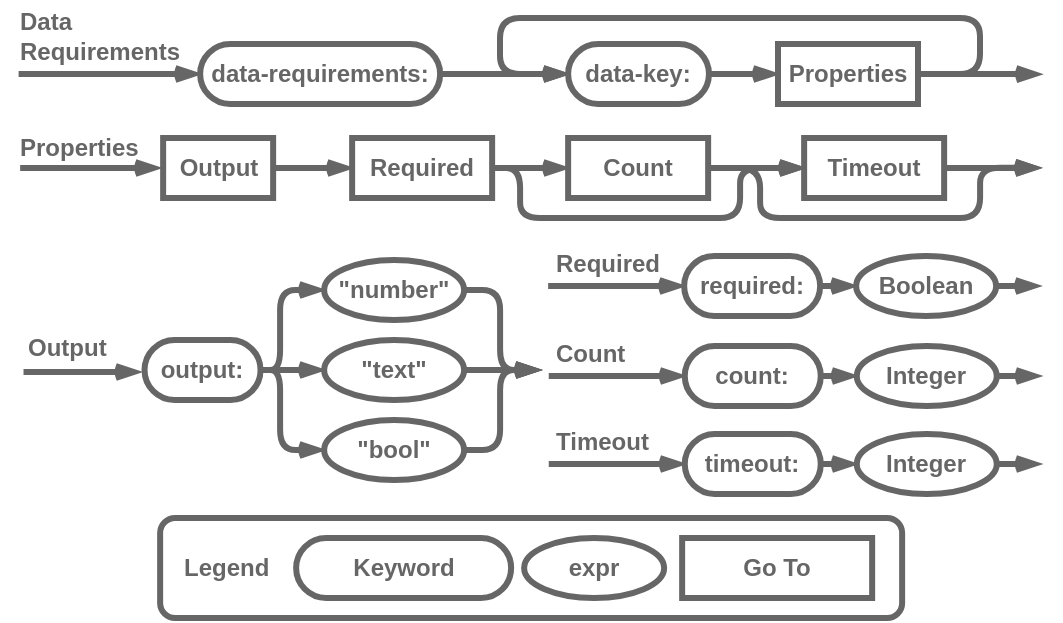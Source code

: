 <mxfile version="21.6.5" type="device">
  <diagram name="Page-1" id="lv2RBA-2qfxnkMvO_x3A">
    <mxGraphModel dx="-20" dy="507" grid="1" gridSize="10" guides="1" tooltips="1" connect="1" arrows="1" fold="1" page="1" pageScale="1" pageWidth="850" pageHeight="1100" math="0" shadow="0">
      <root>
        <mxCell id="0" />
        <mxCell id="1" parent="0" />
        <mxCell id="4REqOIB7tcGAyymllORO-195" value="" style="group" parent="1" vertex="1" connectable="0">
          <mxGeometry x="1019.0" y="714" width="512.51" height="306" as="geometry" />
        </mxCell>
        <mxCell id="4REqOIB7tcGAyymllORO-157" value="" style="group" parent="4REqOIB7tcGAyymllORO-195" vertex="1" connectable="0">
          <mxGeometry x="72.07" y="256" width="371" height="50" as="geometry" />
        </mxCell>
        <mxCell id="4REqOIB7tcGAyymllORO-158" value="&lt;b style=&quot;border-color: var(--border-color); color: rgb(51, 51, 51); font-family: Helvetica; text-align: center;&quot;&gt;&lt;font style=&quot;border-color: var(--border-color);&quot; color=&quot;#666666&quot;&gt;&amp;nbsp; &amp;nbsp;Legend&lt;/font&gt;&lt;/b&gt;" style="text;html=1;align=left;verticalAlign=middle;whiteSpace=wrap;rounded=1;fontFamily=Courier New;perimeterSpacing=6;shadow=0;fillColor=#ffffff;fontColor=#143642;strokeColor=#666666;labelBackgroundColor=none;container=0;strokeWidth=3;" parent="4REqOIB7tcGAyymllORO-157" vertex="1">
          <mxGeometry width="371" height="50" as="geometry" />
        </mxCell>
        <mxCell id="4REqOIB7tcGAyymllORO-159" value="&lt;b style=&quot;border-color: var(--border-color); color: rgb(51, 51, 51);&quot;&gt;&lt;font style=&quot;border-color: var(--border-color);&quot; color=&quot;#666666&quot;&gt;expr&lt;/font&gt;&lt;/b&gt;" style="ellipse;whiteSpace=wrap;html=1;rounded=1;labelBackgroundColor=none;strokeColor=#666666;fontFamily=Helvetica;fontSize=12;fontColor=default;fillColor=default;container=0;strokeWidth=3;" parent="4REqOIB7tcGAyymllORO-157" vertex="1">
          <mxGeometry x="182" y="10" width="70" height="30" as="geometry" />
        </mxCell>
        <mxCell id="4REqOIB7tcGAyymllORO-160" value="&lt;p&gt;&lt;b style=&quot;border-color: var(--border-color); color: rgb(51, 51, 51);&quot;&gt;&lt;font style=&quot;border-color: var(--border-color);&quot; color=&quot;#666666&quot;&gt;Keyword&lt;/font&gt;&lt;/b&gt;&lt;br&gt;&lt;/p&gt;" style="rounded=1;whiteSpace=wrap;html=1;arcSize=50;fontStyle=0;fillColor=#ffffff;strokeColor=#666666;labelBackgroundColor=none;fontColor=#143642;container=0;strokeWidth=3;" parent="4REqOIB7tcGAyymllORO-157" vertex="1">
          <mxGeometry x="67.996" y="10" width="107.5" height="30" as="geometry" />
        </mxCell>
        <mxCell id="4REqOIB7tcGAyymllORO-161" value="&lt;b style=&quot;border-color: var(--border-color); color: rgb(51, 51, 51);&quot;&gt;&lt;font style=&quot;border-color: var(--border-color);&quot; color=&quot;#666666&quot;&gt;Go To&lt;/font&gt;&lt;/b&gt;" style="rounded=1;whiteSpace=wrap;html=1;strokeColor=#666666;fontFamily=Helvetica;fontSize=12;fontColor=#143642;fillColor=#FFFFFF;arcSize=0;fontStyle=0;shadow=0;labelBackgroundColor=none;container=0;strokeWidth=3;" parent="4REqOIB7tcGAyymllORO-157" vertex="1">
          <mxGeometry x="261.005" y="10" width="95" height="30" as="geometry" />
        </mxCell>
        <mxCell id="4REqOIB7tcGAyymllORO-69" style="edgeStyle=orthogonalEdgeStyle;shape=connector;curved=0;rounded=0;orthogonalLoop=1;jettySize=auto;html=1;exitX=0;exitY=0.5;exitDx=0;exitDy=0;labelBackgroundColor=default;strokeColor=#666666;strokeWidth=3;align=center;verticalAlign=middle;fontFamily=Helvetica;fontSize=11;fontColor=default;endArrow=none;endFill=0;startArrow=openThin;startFill=0;" parent="4REqOIB7tcGAyymllORO-195" source="4REqOIB7tcGAyymllORO-70" edge="1">
          <mxGeometry relative="1" as="geometry">
            <mxPoint x="1.3" y="34" as="targetPoint" />
          </mxGeometry>
        </mxCell>
        <mxCell id="4REqOIB7tcGAyymllORO-70" value="&lt;font color=&quot;#666666&quot;&gt;&lt;b&gt;data-requirements:&lt;/b&gt;&lt;/font&gt;" style="rounded=1;whiteSpace=wrap;html=1;strokeColor=#666666;fontFamily=Helvetica;fontSize=12;fontColor=#143642;fillColor=#ffffff;arcSize=50;fontStyle=0;shadow=0;labelBackgroundColor=none;align=center;verticalAlign=middle;strokeWidth=3;container=0;" parent="4REqOIB7tcGAyymllORO-195" vertex="1">
          <mxGeometry x="92.07" y="19" width="120" height="30" as="geometry" />
        </mxCell>
        <mxCell id="4REqOIB7tcGAyymllORO-71" value="&lt;font size=&quot;1&quot; color=&quot;#666666&quot;&gt;&lt;b style=&quot;font-size: 12px;&quot;&gt;Data&lt;br&gt;Requirements&lt;br&gt;&lt;/b&gt;&lt;/font&gt;" style="text;html=1;strokeColor=none;fillColor=none;align=left;verticalAlign=middle;whiteSpace=wrap;rounded=0;fontSize=11;fontFamily=Helvetica;fontColor=#333333;container=0;" parent="4REqOIB7tcGAyymllORO-195" vertex="1">
          <mxGeometry width="60" height="30" as="geometry" />
        </mxCell>
        <mxCell id="4REqOIB7tcGAyymllORO-104" value="&lt;font color=&quot;#666666&quot;&gt;&lt;b&gt;data-key:&lt;/b&gt;&lt;/font&gt;" style="rounded=1;whiteSpace=wrap;html=1;strokeColor=#666666;fontFamily=Helvetica;fontSize=12;fontColor=#143642;fillColor=#ffffff;arcSize=50;fontStyle=0;shadow=0;labelBackgroundColor=none;align=center;verticalAlign=middle;strokeWidth=3;container=0;" parent="4REqOIB7tcGAyymllORO-195" vertex="1">
          <mxGeometry x="276.07" y="19" width="70.41" height="30" as="geometry" />
        </mxCell>
        <mxCell id="4REqOIB7tcGAyymllORO-112" style="edgeStyle=orthogonalEdgeStyle;shape=connector;curved=0;rounded=1;orthogonalLoop=1;jettySize=auto;html=1;entryX=0;entryY=0.5;entryDx=0;entryDy=0;labelBackgroundColor=default;strokeColor=#666666;strokeWidth=3;align=center;verticalAlign=middle;fontFamily=Helvetica;fontSize=11;fontColor=default;startArrow=none;startFill=0;endArrow=openThin;endFill=0;" parent="4REqOIB7tcGAyymllORO-195" source="4REqOIB7tcGAyymllORO-70" target="4REqOIB7tcGAyymllORO-104" edge="1">
          <mxGeometry relative="1" as="geometry" />
        </mxCell>
        <mxCell id="4REqOIB7tcGAyymllORO-105" value="&lt;b style=&quot;border-color: var(--border-color); color: rgb(51, 51, 51);&quot;&gt;&lt;font style=&quot;border-color: var(--border-color);&quot; color=&quot;#666666&quot;&gt;Output&lt;/font&gt;&lt;/b&gt;" style="rounded=1;whiteSpace=wrap;html=1;strokeColor=#666666;fontFamily=Helvetica;fontSize=12;fontColor=#143642;fillColor=#FFFFFF;arcSize=0;fontStyle=0;shadow=0;labelBackgroundColor=none;container=0;strokeWidth=3;" parent="4REqOIB7tcGAyymllORO-195" vertex="1">
          <mxGeometry x="73.57" y="66" width="55" height="30" as="geometry" />
        </mxCell>
        <mxCell id="4REqOIB7tcGAyymllORO-125" style="edgeStyle=orthogonalEdgeStyle;shape=connector;curved=0;rounded=1;orthogonalLoop=1;jettySize=auto;html=1;exitX=1;exitY=0.5;exitDx=0;exitDy=0;labelBackgroundColor=default;strokeColor=#666666;strokeWidth=3;align=center;verticalAlign=middle;fontFamily=Helvetica;fontSize=11;fontColor=default;startArrow=none;startFill=0;endArrow=openThin;endFill=0;" parent="4REqOIB7tcGAyymllORO-195" source="4REqOIB7tcGAyymllORO-106" edge="1">
          <mxGeometry relative="1" as="geometry">
            <mxPoint x="512.07" y="80.931" as="targetPoint" />
            <Array as="points">
              <mxPoint x="372.07" y="81" />
              <mxPoint x="372.07" y="106" />
              <mxPoint x="482.07" y="106" />
              <mxPoint x="482.07" y="81" />
            </Array>
          </mxGeometry>
        </mxCell>
        <mxCell id="4REqOIB7tcGAyymllORO-106" value="&lt;font color=&quot;#666666&quot;&gt;&lt;b&gt;Count&lt;/b&gt;&lt;/font&gt;" style="rounded=1;whiteSpace=wrap;html=1;strokeColor=#666666;fontFamily=Helvetica;fontSize=12;fontColor=#143642;fillColor=#FFFFFF;arcSize=0;fontStyle=0;shadow=0;labelBackgroundColor=none;container=0;strokeWidth=3;" parent="4REqOIB7tcGAyymllORO-195" vertex="1">
          <mxGeometry x="276.07" y="66" width="70" height="30" as="geometry" />
        </mxCell>
        <mxCell id="4REqOIB7tcGAyymllORO-123" style="edgeStyle=orthogonalEdgeStyle;shape=connector;curved=0;rounded=1;orthogonalLoop=1;jettySize=auto;html=1;exitX=1;exitY=0.5;exitDx=0;exitDy=0;labelBackgroundColor=default;strokeColor=#666666;strokeWidth=3;align=center;verticalAlign=middle;fontFamily=Helvetica;fontSize=11;fontColor=default;startArrow=none;startFill=0;endArrow=openThin;endFill=0;" parent="4REqOIB7tcGAyymllORO-195" source="4REqOIB7tcGAyymllORO-107" edge="1">
          <mxGeometry relative="1" as="geometry">
            <mxPoint x="512.07" y="80.971" as="targetPoint" />
          </mxGeometry>
        </mxCell>
        <mxCell id="4REqOIB7tcGAyymllORO-107" value="&lt;font color=&quot;#666666&quot;&gt;&lt;b&gt;Timeout&lt;/b&gt;&lt;/font&gt;" style="rounded=1;whiteSpace=wrap;html=1;strokeColor=#666666;fontFamily=Helvetica;fontSize=12;fontColor=#143642;fillColor=#FFFFFF;arcSize=0;fontStyle=0;shadow=0;labelBackgroundColor=none;container=0;strokeWidth=3;" parent="4REqOIB7tcGAyymllORO-195" vertex="1">
          <mxGeometry x="394.07" y="66" width="70" height="30" as="geometry" />
        </mxCell>
        <mxCell id="4REqOIB7tcGAyymllORO-122" style="edgeStyle=orthogonalEdgeStyle;shape=connector;curved=0;rounded=1;orthogonalLoop=1;jettySize=auto;html=1;exitX=1;exitY=0.5;exitDx=0;exitDy=0;entryX=0;entryY=0.5;entryDx=0;entryDy=0;labelBackgroundColor=default;strokeColor=#666666;strokeWidth=3;align=center;verticalAlign=middle;fontFamily=Helvetica;fontSize=11;fontColor=default;startArrow=none;startFill=0;endArrow=openThin;endFill=0;" parent="4REqOIB7tcGAyymllORO-195" source="4REqOIB7tcGAyymllORO-106" target="4REqOIB7tcGAyymllORO-107" edge="1">
          <mxGeometry relative="1" as="geometry" />
        </mxCell>
        <mxCell id="4REqOIB7tcGAyymllORO-114" style="edgeStyle=orthogonalEdgeStyle;shape=connector;curved=0;rounded=1;orthogonalLoop=1;jettySize=auto;html=1;exitX=1;exitY=0.5;exitDx=0;exitDy=0;labelBackgroundColor=default;strokeColor=#666666;strokeWidth=3;align=center;verticalAlign=middle;fontFamily=Helvetica;fontSize=11;fontColor=default;startArrow=none;startFill=0;endArrow=openThin;endFill=0;entryX=-0.013;entryY=0.943;entryDx=0;entryDy=0;entryPerimeter=0;" parent="4REqOIB7tcGAyymllORO-195" source="4REqOIB7tcGAyymllORO-111" edge="1">
          <mxGeometry relative="1" as="geometry">
            <mxPoint x="512.51" y="34.08" as="targetPoint" />
          </mxGeometry>
        </mxCell>
        <mxCell id="fOPnypFA4kPL2yAt9gte-2" style="edgeStyle=orthogonalEdgeStyle;shape=connector;curved=0;rounded=1;orthogonalLoop=1;jettySize=auto;html=1;exitX=1;exitY=0.5;exitDx=0;exitDy=0;entryX=0;entryY=0.5;entryDx=0;entryDy=0;labelBackgroundColor=default;strokeColor=#666666;strokeWidth=3;fontFamily=Helvetica;fontSize=11;fontColor=default;startArrow=none;startFill=0;endArrow=openThin;endFill=0;" edge="1" parent="4REqOIB7tcGAyymllORO-195" source="4REqOIB7tcGAyymllORO-111" target="4REqOIB7tcGAyymllORO-104">
          <mxGeometry relative="1" as="geometry">
            <Array as="points">
              <mxPoint x="482" y="34" />
              <mxPoint x="482" y="6" />
              <mxPoint x="242" y="6" />
              <mxPoint x="242" y="34" />
            </Array>
          </mxGeometry>
        </mxCell>
        <mxCell id="4REqOIB7tcGAyymllORO-111" value="&lt;font color=&quot;#666666&quot;&gt;&lt;b&gt;Properties&lt;/b&gt;&lt;/font&gt;" style="rounded=1;whiteSpace=wrap;html=1;strokeColor=#666666;fontFamily=Helvetica;fontSize=12;fontColor=#143642;fillColor=#FFFFFF;arcSize=0;fontStyle=0;shadow=0;labelBackgroundColor=none;container=0;strokeWidth=3;" parent="4REqOIB7tcGAyymllORO-195" vertex="1">
          <mxGeometry x="381.0" y="19" width="70" height="30" as="geometry" />
        </mxCell>
        <mxCell id="4REqOIB7tcGAyymllORO-113" style="edgeStyle=orthogonalEdgeStyle;shape=connector;curved=0;rounded=1;orthogonalLoop=1;jettySize=auto;html=1;exitX=1;exitY=0.5;exitDx=0;exitDy=0;entryX=0;entryY=0.5;entryDx=0;entryDy=0;labelBackgroundColor=default;strokeColor=#666666;strokeWidth=3;align=center;verticalAlign=middle;fontFamily=Helvetica;fontSize=11;fontColor=default;startArrow=none;startFill=0;endArrow=openThin;endFill=0;" parent="4REqOIB7tcGAyymllORO-195" source="4REqOIB7tcGAyymllORO-104" target="4REqOIB7tcGAyymllORO-111" edge="1">
          <mxGeometry relative="1" as="geometry" />
        </mxCell>
        <mxCell id="4REqOIB7tcGAyymllORO-116" style="edgeStyle=orthogonalEdgeStyle;shape=connector;curved=0;rounded=0;orthogonalLoop=1;jettySize=auto;html=1;labelBackgroundColor=default;strokeColor=#666666;strokeWidth=3;align=center;verticalAlign=middle;fontFamily=Helvetica;fontSize=11;fontColor=default;endArrow=none;endFill=0;startArrow=openThin;startFill=0;" parent="4REqOIB7tcGAyymllORO-195" edge="1">
          <mxGeometry relative="1" as="geometry">
            <mxPoint x="2.07" y="81" as="targetPoint" />
            <mxPoint x="72.07" y="81" as="sourcePoint" />
          </mxGeometry>
        </mxCell>
        <mxCell id="4REqOIB7tcGAyymllORO-117" value="&lt;font size=&quot;1&quot; color=&quot;#666666&quot;&gt;&lt;b style=&quot;font-size: 12px;&quot;&gt;Properties&lt;br&gt;&lt;/b&gt;&lt;/font&gt;" style="text;html=1;strokeColor=none;fillColor=none;align=left;verticalAlign=middle;whiteSpace=wrap;rounded=0;fontSize=11;fontFamily=Helvetica;fontColor=#333333;container=0;" parent="4REqOIB7tcGAyymllORO-195" vertex="1">
          <mxGeometry y="56" width="60" height="30" as="geometry" />
        </mxCell>
        <mxCell id="4REqOIB7tcGAyymllORO-119" value="" style="edgeStyle=orthogonalEdgeStyle;shape=connector;curved=0;rounded=1;orthogonalLoop=1;jettySize=auto;html=1;labelBackgroundColor=default;strokeColor=#666666;strokeWidth=3;align=center;verticalAlign=middle;fontFamily=Helvetica;fontSize=11;fontColor=default;startArrow=none;startFill=0;endArrow=openThin;endFill=0;" parent="4REqOIB7tcGAyymllORO-195" source="4REqOIB7tcGAyymllORO-105" target="4REqOIB7tcGAyymllORO-102" edge="1">
          <mxGeometry relative="1" as="geometry">
            <mxPoint x="129.07" y="81" as="sourcePoint" />
            <mxPoint x="242.07" y="81" as="targetPoint" />
          </mxGeometry>
        </mxCell>
        <mxCell id="4REqOIB7tcGAyymllORO-124" style="edgeStyle=orthogonalEdgeStyle;shape=connector;curved=0;rounded=1;orthogonalLoop=1;jettySize=auto;html=1;exitX=1;exitY=0.5;exitDx=0;exitDy=0;entryX=0;entryY=0.5;entryDx=0;entryDy=0;labelBackgroundColor=default;strokeColor=#666666;strokeWidth=3;align=center;verticalAlign=middle;fontFamily=Helvetica;fontSize=11;fontColor=default;startArrow=none;startFill=0;endArrow=openThin;endFill=0;" parent="4REqOIB7tcGAyymllORO-195" source="4REqOIB7tcGAyymllORO-102" target="4REqOIB7tcGAyymllORO-107" edge="1">
          <mxGeometry relative="1" as="geometry">
            <Array as="points">
              <mxPoint x="252.07" y="81" />
              <mxPoint x="252.07" y="106" />
              <mxPoint x="362.07" y="106" />
              <mxPoint x="362.07" y="81" />
            </Array>
          </mxGeometry>
        </mxCell>
        <mxCell id="4REqOIB7tcGAyymllORO-102" value="&lt;font color=&quot;#666666&quot;&gt;&lt;b&gt;Required&lt;/b&gt;&lt;/font&gt;" style="rounded=1;whiteSpace=wrap;html=1;strokeColor=#666666;fontFamily=Helvetica;fontSize=12;fontColor=#143642;fillColor=#FFFFFF;arcSize=0;fontStyle=0;shadow=0;labelBackgroundColor=none;container=0;strokeWidth=3;" parent="4REqOIB7tcGAyymllORO-195" vertex="1">
          <mxGeometry x="168.07" y="66" width="70" height="30" as="geometry" />
        </mxCell>
        <mxCell id="4REqOIB7tcGAyymllORO-118" value="" style="edgeStyle=orthogonalEdgeStyle;shape=connector;curved=0;rounded=1;orthogonalLoop=1;jettySize=auto;html=1;labelBackgroundColor=default;strokeColor=#666666;strokeWidth=3;align=center;verticalAlign=middle;fontFamily=Helvetica;fontSize=11;fontColor=default;startArrow=none;startFill=0;endArrow=openThin;endFill=0;" parent="4REqOIB7tcGAyymllORO-195" source="4REqOIB7tcGAyymllORO-102" target="4REqOIB7tcGAyymllORO-106" edge="1">
          <mxGeometry relative="1" as="geometry" />
        </mxCell>
        <mxCell id="4REqOIB7tcGAyymllORO-169" value="" style="group" parent="4REqOIB7tcGAyymllORO-195" vertex="1" connectable="0">
          <mxGeometry x="267.76" y="119" width="238.31" height="36" as="geometry" />
        </mxCell>
        <mxCell id="4REqOIB7tcGAyymllORO-163" style="edgeStyle=orthogonalEdgeStyle;shape=connector;curved=0;rounded=0;orthogonalLoop=1;jettySize=auto;html=1;labelBackgroundColor=default;strokeColor=#666666;strokeWidth=3;align=center;verticalAlign=middle;fontFamily=Helvetica;fontSize=11;fontColor=default;endArrow=none;endFill=0;startArrow=openThin;startFill=0;exitX=0;exitY=0.5;exitDx=0;exitDy=0;" parent="4REqOIB7tcGAyymllORO-169" source="4REqOIB7tcGAyymllORO-165" edge="1">
          <mxGeometry relative="1" as="geometry">
            <mxPoint x="-1.69" y="21" as="targetPoint" />
            <mxPoint x="58.31" y="22" as="sourcePoint" />
            <Array as="points">
              <mxPoint x="0.31" y="21" />
            </Array>
          </mxGeometry>
        </mxCell>
        <mxCell id="4REqOIB7tcGAyymllORO-164" value="&lt;font size=&quot;1&quot; color=&quot;#666666&quot;&gt;&lt;b style=&quot;font-size: 12px;&quot;&gt;Required&lt;br&gt;&lt;/b&gt;&lt;/font&gt;" style="text;html=1;strokeColor=none;fillColor=none;align=left;verticalAlign=middle;whiteSpace=wrap;rounded=0;fontSize=11;fontFamily=Helvetica;fontColor=#333333;container=0;" parent="4REqOIB7tcGAyymllORO-169" vertex="1">
          <mxGeometry width="60" height="20" as="geometry" />
        </mxCell>
        <mxCell id="4REqOIB7tcGAyymllORO-165" value="&lt;font color=&quot;#666666&quot;&gt;&lt;b&gt;required:&lt;/b&gt;&lt;/font&gt;" style="rounded=1;whiteSpace=wrap;html=1;strokeColor=#666666;fontFamily=Helvetica;fontSize=12;fontColor=#143642;fillColor=#ffffff;arcSize=50;fontStyle=0;shadow=0;labelBackgroundColor=none;align=center;verticalAlign=middle;strokeWidth=3;container=0;" parent="4REqOIB7tcGAyymllORO-169" vertex="1">
          <mxGeometry x="66.32" y="6" width="67.99" height="30" as="geometry" />
        </mxCell>
        <mxCell id="4REqOIB7tcGAyymllORO-168" style="edgeStyle=orthogonalEdgeStyle;shape=connector;curved=0;rounded=1;orthogonalLoop=1;jettySize=auto;html=1;exitX=1;exitY=0.5;exitDx=0;exitDy=0;labelBackgroundColor=default;strokeColor=#666666;strokeWidth=3;align=center;verticalAlign=middle;fontFamily=Helvetica;fontSize=11;fontColor=default;startArrow=none;startFill=0;endArrow=openThin;endFill=0;" parent="4REqOIB7tcGAyymllORO-169" source="4REqOIB7tcGAyymllORO-166" edge="1">
          <mxGeometry relative="1" as="geometry">
            <mxPoint x="244.31" y="21" as="targetPoint" />
          </mxGeometry>
        </mxCell>
        <mxCell id="4REqOIB7tcGAyymllORO-166" value="&lt;b style=&quot;border-color: var(--border-color); color: rgb(51, 51, 51);&quot;&gt;&lt;font style=&quot;border-color: var(--border-color);&quot; color=&quot;#666666&quot;&gt;Boolean&lt;/font&gt;&lt;/b&gt;" style="ellipse;whiteSpace=wrap;html=1;rounded=1;labelBackgroundColor=none;strokeColor=#666666;fontFamily=Helvetica;fontSize=12;fontColor=default;fillColor=default;container=0;strokeWidth=3;" parent="4REqOIB7tcGAyymllORO-169" vertex="1">
          <mxGeometry x="152.31" y="6" width="70" height="30" as="geometry" />
        </mxCell>
        <mxCell id="4REqOIB7tcGAyymllORO-167" value="" style="edgeStyle=orthogonalEdgeStyle;shape=connector;curved=0;rounded=1;orthogonalLoop=1;jettySize=auto;html=1;labelBackgroundColor=default;strokeColor=#666666;strokeWidth=3;align=center;verticalAlign=middle;fontFamily=Helvetica;fontSize=11;fontColor=default;startArrow=none;startFill=0;endArrow=openThin;endFill=0;" parent="4REqOIB7tcGAyymllORO-169" source="4REqOIB7tcGAyymllORO-165" target="4REqOIB7tcGAyymllORO-166" edge="1">
          <mxGeometry relative="1" as="geometry">
            <Array as="points">
              <mxPoint x="138.31" y="21" />
              <mxPoint x="138.31" y="21" />
            </Array>
          </mxGeometry>
        </mxCell>
        <mxCell id="4REqOIB7tcGAyymllORO-171" value="" style="group" parent="4REqOIB7tcGAyymllORO-195" vertex="1" connectable="0">
          <mxGeometry x="268.07" y="164" width="238.31" height="36" as="geometry" />
        </mxCell>
        <mxCell id="4REqOIB7tcGAyymllORO-172" style="edgeStyle=orthogonalEdgeStyle;shape=connector;curved=0;rounded=0;orthogonalLoop=1;jettySize=auto;html=1;labelBackgroundColor=default;strokeColor=#666666;strokeWidth=3;align=center;verticalAlign=middle;fontFamily=Helvetica;fontSize=11;fontColor=default;endArrow=none;endFill=0;startArrow=openThin;startFill=0;exitX=0;exitY=0.5;exitDx=0;exitDy=0;" parent="4REqOIB7tcGAyymllORO-171" source="4REqOIB7tcGAyymllORO-174" edge="1">
          <mxGeometry relative="1" as="geometry">
            <mxPoint x="-1.69" y="21" as="targetPoint" />
            <mxPoint x="58.31" y="22" as="sourcePoint" />
            <Array as="points">
              <mxPoint x="0.31" y="21" />
            </Array>
          </mxGeometry>
        </mxCell>
        <mxCell id="4REqOIB7tcGAyymllORO-173" value="&lt;font size=&quot;1&quot; color=&quot;#666666&quot;&gt;&lt;b style=&quot;font-size: 12px;&quot;&gt;Count&lt;br&gt;&lt;/b&gt;&lt;/font&gt;" style="text;html=1;strokeColor=none;fillColor=none;align=left;verticalAlign=middle;whiteSpace=wrap;rounded=0;fontSize=11;fontFamily=Helvetica;fontColor=#333333;container=0;" parent="4REqOIB7tcGAyymllORO-171" vertex="1">
          <mxGeometry width="60" height="20" as="geometry" />
        </mxCell>
        <mxCell id="4REqOIB7tcGAyymllORO-174" value="&lt;font color=&quot;#666666&quot;&gt;&lt;b&gt;count:&lt;/b&gt;&lt;/font&gt;" style="rounded=1;whiteSpace=wrap;html=1;strokeColor=#666666;fontFamily=Helvetica;fontSize=12;fontColor=#143642;fillColor=#ffffff;arcSize=50;fontStyle=0;shadow=0;labelBackgroundColor=none;align=center;verticalAlign=middle;strokeWidth=3;container=0;" parent="4REqOIB7tcGAyymllORO-171" vertex="1">
          <mxGeometry x="66.32" y="6" width="67.99" height="30" as="geometry" />
        </mxCell>
        <mxCell id="4REqOIB7tcGAyymllORO-175" style="edgeStyle=orthogonalEdgeStyle;shape=connector;curved=0;rounded=1;orthogonalLoop=1;jettySize=auto;html=1;exitX=1;exitY=0.5;exitDx=0;exitDy=0;labelBackgroundColor=default;strokeColor=#666666;strokeWidth=3;align=center;verticalAlign=middle;fontFamily=Helvetica;fontSize=11;fontColor=default;startArrow=none;startFill=0;endArrow=openThin;endFill=0;" parent="4REqOIB7tcGAyymllORO-171" source="4REqOIB7tcGAyymllORO-176" edge="1">
          <mxGeometry relative="1" as="geometry">
            <mxPoint x="244.31" y="21" as="targetPoint" />
          </mxGeometry>
        </mxCell>
        <mxCell id="4REqOIB7tcGAyymllORO-176" value="&lt;b style=&quot;border-color: var(--border-color); color: rgb(51, 51, 51);&quot;&gt;&lt;font style=&quot;border-color: var(--border-color);&quot; color=&quot;#666666&quot;&gt;Integer&lt;/font&gt;&lt;/b&gt;" style="ellipse;whiteSpace=wrap;html=1;rounded=1;labelBackgroundColor=none;strokeColor=#666666;fontFamily=Helvetica;fontSize=12;fontColor=default;fillColor=default;container=0;strokeWidth=3;" parent="4REqOIB7tcGAyymllORO-171" vertex="1">
          <mxGeometry x="152.31" y="6" width="70" height="30" as="geometry" />
        </mxCell>
        <mxCell id="4REqOIB7tcGAyymllORO-177" value="" style="edgeStyle=orthogonalEdgeStyle;shape=connector;curved=0;rounded=1;orthogonalLoop=1;jettySize=auto;html=1;labelBackgroundColor=default;strokeColor=#666666;strokeWidth=3;align=center;verticalAlign=middle;fontFamily=Helvetica;fontSize=11;fontColor=default;startArrow=none;startFill=0;endArrow=openThin;endFill=0;" parent="4REqOIB7tcGAyymllORO-171" source="4REqOIB7tcGAyymllORO-174" target="4REqOIB7tcGAyymllORO-176" edge="1">
          <mxGeometry relative="1" as="geometry">
            <Array as="points">
              <mxPoint x="138.31" y="21" />
              <mxPoint x="138.31" y="21" />
            </Array>
          </mxGeometry>
        </mxCell>
        <mxCell id="4REqOIB7tcGAyymllORO-185" value="" style="group" parent="4REqOIB7tcGAyymllORO-195" vertex="1" connectable="0">
          <mxGeometry x="268.07" y="208" width="238.31" height="36" as="geometry" />
        </mxCell>
        <mxCell id="4REqOIB7tcGAyymllORO-186" style="edgeStyle=orthogonalEdgeStyle;shape=connector;curved=0;rounded=0;orthogonalLoop=1;jettySize=auto;html=1;labelBackgroundColor=default;strokeColor=#666666;strokeWidth=3;align=center;verticalAlign=middle;fontFamily=Helvetica;fontSize=11;fontColor=default;endArrow=none;endFill=0;startArrow=openThin;startFill=0;exitX=0;exitY=0.5;exitDx=0;exitDy=0;" parent="4REqOIB7tcGAyymllORO-185" source="4REqOIB7tcGAyymllORO-188" edge="1">
          <mxGeometry relative="1" as="geometry">
            <mxPoint x="-1.69" y="21" as="targetPoint" />
            <mxPoint x="58.31" y="22" as="sourcePoint" />
            <Array as="points">
              <mxPoint x="0.31" y="21" />
            </Array>
          </mxGeometry>
        </mxCell>
        <mxCell id="4REqOIB7tcGAyymllORO-187" value="&lt;font size=&quot;1&quot; color=&quot;#666666&quot;&gt;&lt;b style=&quot;font-size: 12px;&quot;&gt;Timeout&lt;br&gt;&lt;/b&gt;&lt;/font&gt;" style="text;html=1;strokeColor=none;fillColor=none;align=left;verticalAlign=middle;whiteSpace=wrap;rounded=0;fontSize=11;fontFamily=Helvetica;fontColor=#333333;container=0;" parent="4REqOIB7tcGAyymllORO-185" vertex="1">
          <mxGeometry width="60" height="20" as="geometry" />
        </mxCell>
        <mxCell id="4REqOIB7tcGAyymllORO-188" value="&lt;font color=&quot;#666666&quot;&gt;&lt;b&gt;timeout:&lt;/b&gt;&lt;/font&gt;" style="rounded=1;whiteSpace=wrap;html=1;strokeColor=#666666;fontFamily=Helvetica;fontSize=12;fontColor=#143642;fillColor=#ffffff;arcSize=50;fontStyle=0;shadow=0;labelBackgroundColor=none;align=center;verticalAlign=middle;strokeWidth=3;container=0;" parent="4REqOIB7tcGAyymllORO-185" vertex="1">
          <mxGeometry x="66.32" y="6" width="67.99" height="30" as="geometry" />
        </mxCell>
        <mxCell id="4REqOIB7tcGAyymllORO-189" style="edgeStyle=orthogonalEdgeStyle;shape=connector;curved=0;rounded=1;orthogonalLoop=1;jettySize=auto;html=1;exitX=1;exitY=0.5;exitDx=0;exitDy=0;labelBackgroundColor=default;strokeColor=#666666;strokeWidth=3;align=center;verticalAlign=middle;fontFamily=Helvetica;fontSize=11;fontColor=default;startArrow=none;startFill=0;endArrow=openThin;endFill=0;" parent="4REqOIB7tcGAyymllORO-185" source="4REqOIB7tcGAyymllORO-190" edge="1">
          <mxGeometry relative="1" as="geometry">
            <mxPoint x="244.31" y="21" as="targetPoint" />
          </mxGeometry>
        </mxCell>
        <mxCell id="4REqOIB7tcGAyymllORO-190" value="&lt;b style=&quot;border-color: var(--border-color); color: rgb(51, 51, 51);&quot;&gt;&lt;font style=&quot;border-color: var(--border-color);&quot; color=&quot;#666666&quot;&gt;Integer&lt;/font&gt;&lt;/b&gt;" style="ellipse;whiteSpace=wrap;html=1;rounded=1;labelBackgroundColor=none;strokeColor=#666666;fontFamily=Helvetica;fontSize=12;fontColor=default;fillColor=default;container=0;strokeWidth=3;" parent="4REqOIB7tcGAyymllORO-185" vertex="1">
          <mxGeometry x="152.31" y="6" width="70" height="30" as="geometry" />
        </mxCell>
        <mxCell id="4REqOIB7tcGAyymllORO-191" value="" style="edgeStyle=orthogonalEdgeStyle;shape=connector;curved=0;rounded=1;orthogonalLoop=1;jettySize=auto;html=1;labelBackgroundColor=default;strokeColor=#666666;strokeWidth=3;align=center;verticalAlign=middle;fontFamily=Helvetica;fontSize=11;fontColor=default;startArrow=none;startFill=0;endArrow=openThin;endFill=0;" parent="4REqOIB7tcGAyymllORO-185" source="4REqOIB7tcGAyymllORO-188" target="4REqOIB7tcGAyymllORO-190" edge="1">
          <mxGeometry relative="1" as="geometry">
            <Array as="points">
              <mxPoint x="138.31" y="21" />
              <mxPoint x="138.31" y="21" />
            </Array>
          </mxGeometry>
        </mxCell>
        <mxCell id="4REqOIB7tcGAyymllORO-192" value="" style="group" parent="4REqOIB7tcGAyymllORO-195" vertex="1" connectable="0">
          <mxGeometry x="3.76" y="127" width="258.31" height="110" as="geometry" />
        </mxCell>
        <mxCell id="4REqOIB7tcGAyymllORO-152" style="edgeStyle=orthogonalEdgeStyle;shape=connector;curved=0;rounded=1;orthogonalLoop=1;jettySize=auto;html=1;exitX=1;exitY=0.5;exitDx=0;exitDy=0;labelBackgroundColor=default;strokeColor=#666666;strokeWidth=3;align=center;verticalAlign=middle;fontFamily=Helvetica;fontSize=11;fontColor=default;startArrow=none;startFill=0;endArrow=openThin;endFill=0;" parent="4REqOIB7tcGAyymllORO-192" source="4REqOIB7tcGAyymllORO-74" edge="1">
          <mxGeometry relative="1" as="geometry">
            <mxPoint x="258.31" y="55" as="targetPoint" />
            <Array as="points">
              <mxPoint x="238.31" y="15" />
              <mxPoint x="238.31" y="55" />
            </Array>
          </mxGeometry>
        </mxCell>
        <mxCell id="4REqOIB7tcGAyymllORO-74" value="&lt;b style=&quot;border-color: var(--border-color); color: rgb(51, 51, 51);&quot;&gt;&lt;font style=&quot;border-color: var(--border-color);&quot; color=&quot;#666666&quot;&gt;&quot;number&quot;&lt;/font&gt;&lt;/b&gt;" style="ellipse;whiteSpace=wrap;html=1;rounded=1;labelBackgroundColor=none;strokeColor=#666666;fontFamily=Helvetica;fontSize=12;fontColor=default;fillColor=default;container=0;strokeWidth=3;" parent="4REqOIB7tcGAyymllORO-192" vertex="1">
          <mxGeometry x="150.31" width="70" height="30" as="geometry" />
        </mxCell>
        <mxCell id="4REqOIB7tcGAyymllORO-126" style="edgeStyle=orthogonalEdgeStyle;shape=connector;curved=0;rounded=0;orthogonalLoop=1;jettySize=auto;html=1;labelBackgroundColor=default;strokeColor=#666666;strokeWidth=3;align=center;verticalAlign=middle;fontFamily=Helvetica;fontSize=11;fontColor=default;endArrow=none;endFill=0;startArrow=openThin;startFill=0;" parent="4REqOIB7tcGAyymllORO-192" edge="1">
          <mxGeometry relative="1" as="geometry">
            <mxPoint y="56" as="targetPoint" />
            <mxPoint x="58.5" y="56" as="sourcePoint" />
          </mxGeometry>
        </mxCell>
        <mxCell id="4REqOIB7tcGAyymllORO-127" value="&lt;font size=&quot;1&quot; color=&quot;#666666&quot;&gt;&lt;b style=&quot;font-size: 12px;&quot;&gt;Output&lt;br&gt;&lt;/b&gt;&lt;/font&gt;" style="text;html=1;strokeColor=none;fillColor=none;align=left;verticalAlign=middle;whiteSpace=wrap;rounded=0;fontSize=11;fontFamily=Helvetica;fontColor=#333333;container=0;" parent="4REqOIB7tcGAyymllORO-192" vertex="1">
          <mxGeometry x="0.19" y="34" width="60" height="20" as="geometry" />
        </mxCell>
        <mxCell id="4REqOIB7tcGAyymllORO-148" style="edgeStyle=orthogonalEdgeStyle;shape=connector;curved=0;rounded=1;orthogonalLoop=1;jettySize=auto;html=1;exitX=1;exitY=0.5;exitDx=0;exitDy=0;entryX=0;entryY=0.5;entryDx=0;entryDy=0;labelBackgroundColor=default;strokeColor=#666666;strokeWidth=3;align=center;verticalAlign=middle;fontFamily=Helvetica;fontSize=11;fontColor=default;startArrow=none;startFill=0;endArrow=openThin;endFill=0;" parent="4REqOIB7tcGAyymllORO-192" source="4REqOIB7tcGAyymllORO-128" target="4REqOIB7tcGAyymllORO-74" edge="1">
          <mxGeometry relative="1" as="geometry">
            <Array as="points">
              <mxPoint x="128.31" y="55" />
              <mxPoint x="128.31" y="15" />
            </Array>
          </mxGeometry>
        </mxCell>
        <mxCell id="4REqOIB7tcGAyymllORO-128" value="&lt;font color=&quot;#666666&quot;&gt;&lt;b&gt;output:&lt;/b&gt;&lt;/font&gt;" style="rounded=1;whiteSpace=wrap;html=1;strokeColor=#666666;fontFamily=Helvetica;fontSize=12;fontColor=#143642;fillColor=#ffffff;arcSize=50;fontStyle=0;shadow=0;labelBackgroundColor=none;align=center;verticalAlign=middle;strokeWidth=3;container=0;" parent="4REqOIB7tcGAyymllORO-192" vertex="1">
          <mxGeometry x="60.51" y="40" width="57.99" height="30" as="geometry" />
        </mxCell>
        <mxCell id="4REqOIB7tcGAyymllORO-151" style="edgeStyle=orthogonalEdgeStyle;shape=connector;curved=0;rounded=1;orthogonalLoop=1;jettySize=auto;html=1;exitX=1;exitY=0.5;exitDx=0;exitDy=0;labelBackgroundColor=default;strokeColor=#666666;strokeWidth=3;align=center;verticalAlign=middle;fontFamily=Helvetica;fontSize=11;fontColor=default;startArrow=none;startFill=0;endArrow=openThin;endFill=0;" parent="4REqOIB7tcGAyymllORO-192" source="4REqOIB7tcGAyymllORO-146" edge="1">
          <mxGeometry relative="1" as="geometry">
            <mxPoint x="258.31" y="55" as="targetPoint" />
          </mxGeometry>
        </mxCell>
        <mxCell id="4REqOIB7tcGAyymllORO-146" value="&lt;b style=&quot;border-color: var(--border-color); color: rgb(51, 51, 51);&quot;&gt;&lt;font style=&quot;border-color: var(--border-color);&quot; color=&quot;#666666&quot;&gt;&quot;text&quot;&lt;/font&gt;&lt;/b&gt;" style="ellipse;whiteSpace=wrap;html=1;rounded=1;labelBackgroundColor=none;strokeColor=#666666;fontFamily=Helvetica;fontSize=12;fontColor=default;fillColor=default;container=0;strokeWidth=3;" parent="4REqOIB7tcGAyymllORO-192" vertex="1">
          <mxGeometry x="150.31" y="40" width="70" height="30" as="geometry" />
        </mxCell>
        <mxCell id="4REqOIB7tcGAyymllORO-149" style="edgeStyle=orthogonalEdgeStyle;shape=connector;curved=0;rounded=1;orthogonalLoop=1;jettySize=auto;html=1;exitX=1;exitY=0.5;exitDx=0;exitDy=0;entryX=0;entryY=0.5;entryDx=0;entryDy=0;labelBackgroundColor=default;strokeColor=#666666;strokeWidth=3;align=center;verticalAlign=middle;fontFamily=Helvetica;fontSize=11;fontColor=default;startArrow=none;startFill=0;endArrow=openThin;endFill=0;" parent="4REqOIB7tcGAyymllORO-192" source="4REqOIB7tcGAyymllORO-128" target="4REqOIB7tcGAyymllORO-146" edge="1">
          <mxGeometry relative="1" as="geometry" />
        </mxCell>
        <mxCell id="4REqOIB7tcGAyymllORO-153" style="edgeStyle=orthogonalEdgeStyle;shape=connector;curved=0;rounded=1;orthogonalLoop=1;jettySize=auto;html=1;exitX=1;exitY=0.5;exitDx=0;exitDy=0;labelBackgroundColor=default;strokeColor=#666666;strokeWidth=3;align=center;verticalAlign=middle;fontFamily=Helvetica;fontSize=11;fontColor=default;startArrow=none;startFill=0;endArrow=openThin;endFill=0;" parent="4REqOIB7tcGAyymllORO-192" source="4REqOIB7tcGAyymllORO-147" edge="1">
          <mxGeometry relative="1" as="geometry">
            <mxPoint x="258.31" y="55" as="targetPoint" />
            <Array as="points">
              <mxPoint x="238.31" y="95" />
              <mxPoint x="238.31" y="55" />
            </Array>
          </mxGeometry>
        </mxCell>
        <mxCell id="4REqOIB7tcGAyymllORO-147" value="&lt;b style=&quot;border-color: var(--border-color); color: rgb(51, 51, 51);&quot;&gt;&lt;font style=&quot;border-color: var(--border-color);&quot; color=&quot;#666666&quot;&gt;&quot;bool&quot;&lt;/font&gt;&lt;/b&gt;" style="ellipse;whiteSpace=wrap;html=1;rounded=1;labelBackgroundColor=none;strokeColor=#666666;fontFamily=Helvetica;fontSize=12;fontColor=default;fillColor=default;container=0;strokeWidth=3;" parent="4REqOIB7tcGAyymllORO-192" vertex="1">
          <mxGeometry x="150.31" y="80" width="70" height="30" as="geometry" />
        </mxCell>
        <mxCell id="4REqOIB7tcGAyymllORO-150" style="edgeStyle=orthogonalEdgeStyle;shape=connector;curved=0;rounded=1;orthogonalLoop=1;jettySize=auto;html=1;exitX=1;exitY=0.5;exitDx=0;exitDy=0;entryX=0;entryY=0.5;entryDx=0;entryDy=0;labelBackgroundColor=default;strokeColor=#666666;strokeWidth=3;align=center;verticalAlign=middle;fontFamily=Helvetica;fontSize=11;fontColor=default;startArrow=none;startFill=0;endArrow=openThin;endFill=0;" parent="4REqOIB7tcGAyymllORO-192" source="4REqOIB7tcGAyymllORO-128" target="4REqOIB7tcGAyymllORO-147" edge="1">
          <mxGeometry relative="1" as="geometry">
            <Array as="points">
              <mxPoint x="128.31" y="55" />
              <mxPoint x="128.31" y="95" />
            </Array>
          </mxGeometry>
        </mxCell>
      </root>
    </mxGraphModel>
  </diagram>
</mxfile>
